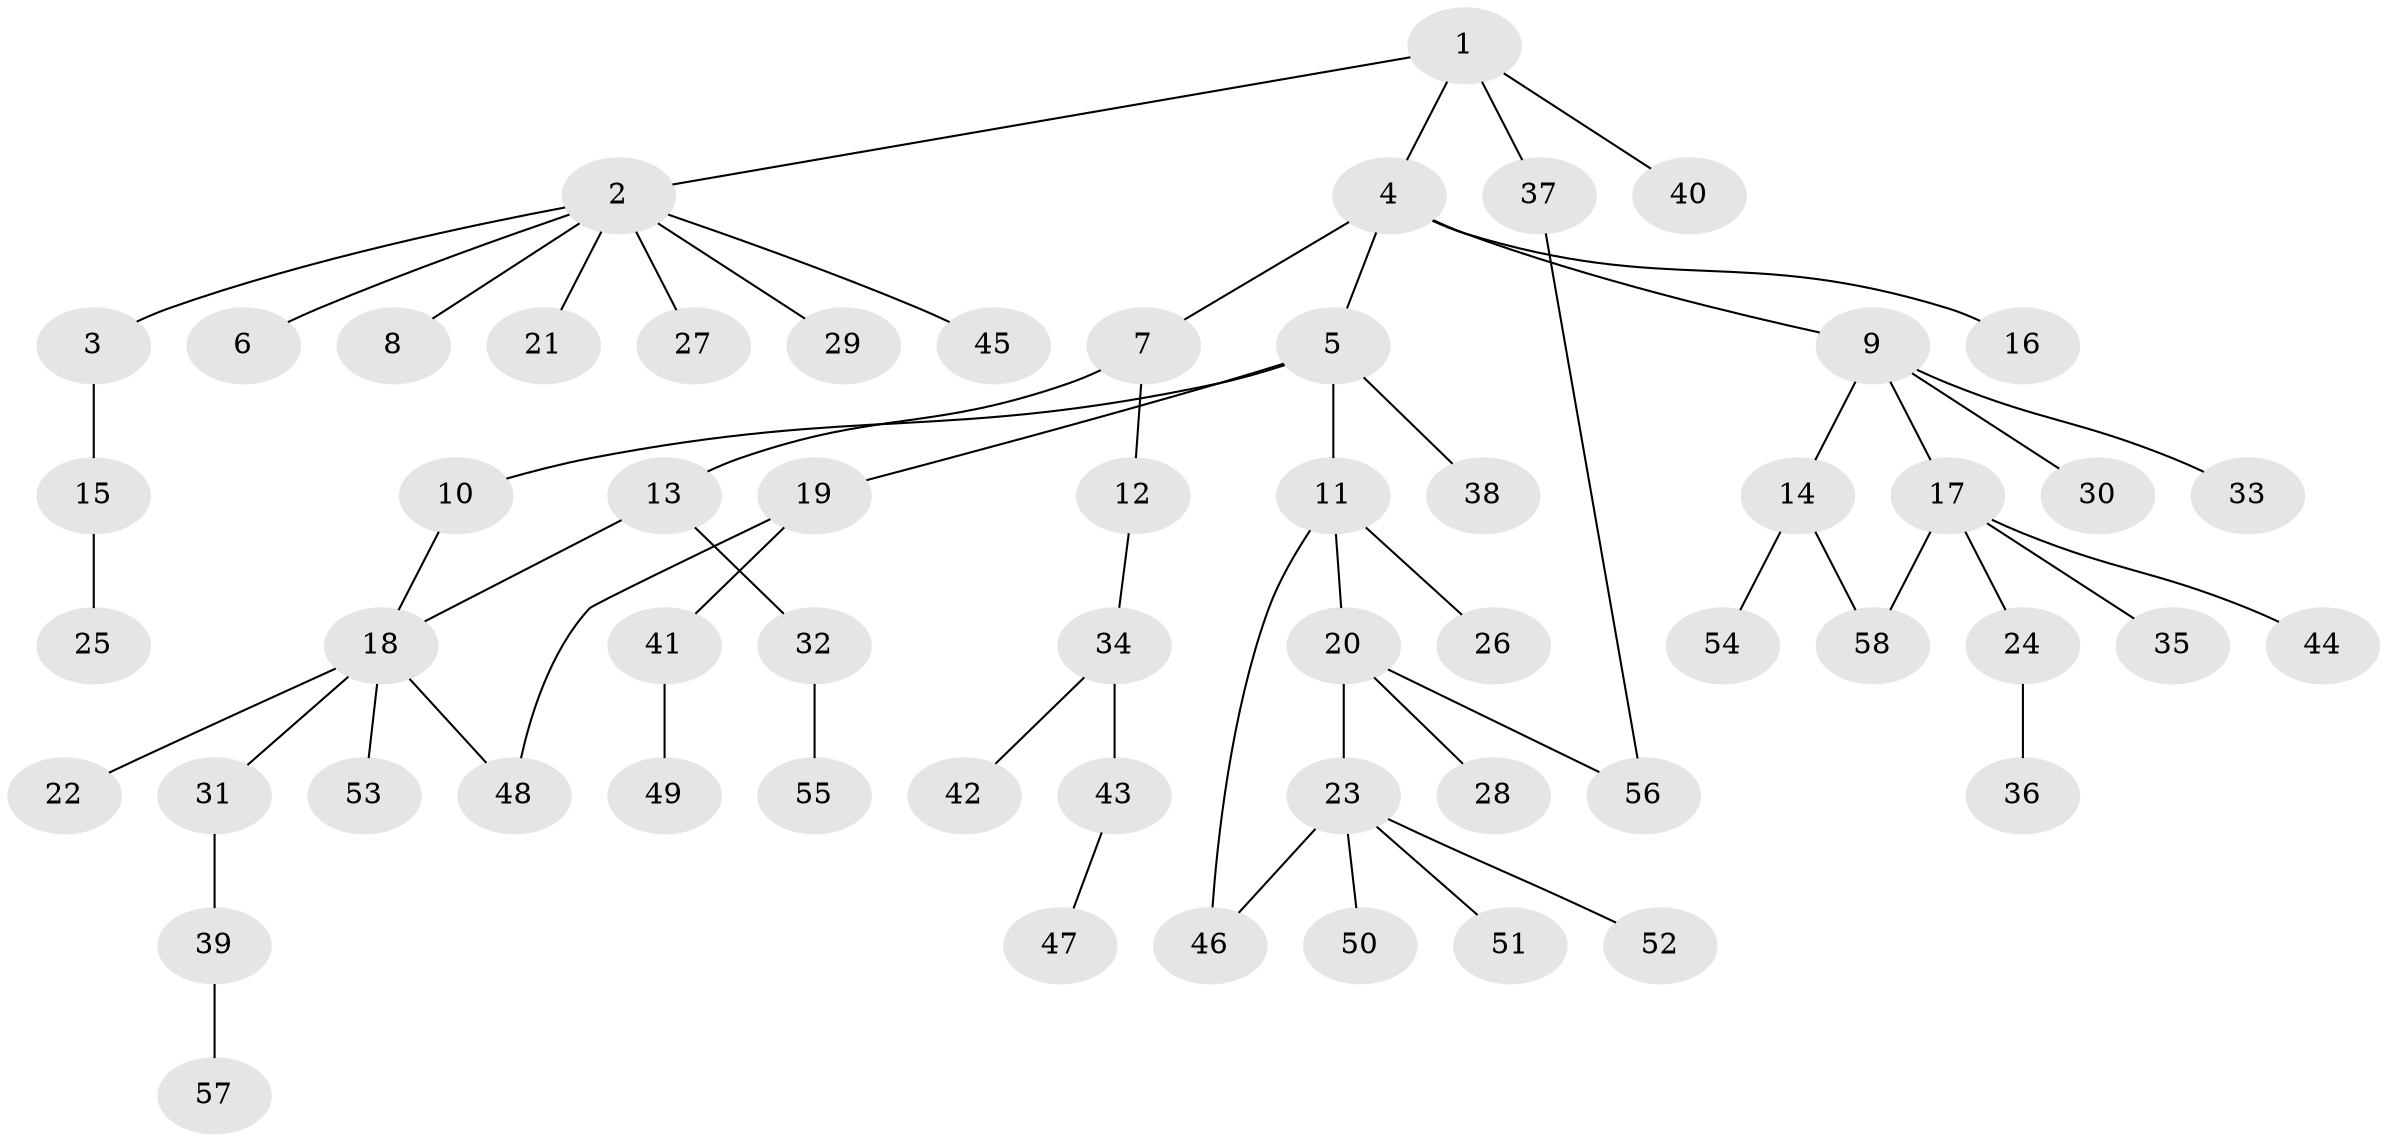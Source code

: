 // Generated by graph-tools (version 1.1) at 2025/42/03/09/25 04:42:54]
// undirected, 58 vertices, 62 edges
graph export_dot {
graph [start="1"]
  node [color=gray90,style=filled];
  1;
  2;
  3;
  4;
  5;
  6;
  7;
  8;
  9;
  10;
  11;
  12;
  13;
  14;
  15;
  16;
  17;
  18;
  19;
  20;
  21;
  22;
  23;
  24;
  25;
  26;
  27;
  28;
  29;
  30;
  31;
  32;
  33;
  34;
  35;
  36;
  37;
  38;
  39;
  40;
  41;
  42;
  43;
  44;
  45;
  46;
  47;
  48;
  49;
  50;
  51;
  52;
  53;
  54;
  55;
  56;
  57;
  58;
  1 -- 2;
  1 -- 4;
  1 -- 37;
  1 -- 40;
  2 -- 3;
  2 -- 6;
  2 -- 8;
  2 -- 21;
  2 -- 27;
  2 -- 29;
  2 -- 45;
  3 -- 15;
  4 -- 5;
  4 -- 7;
  4 -- 9;
  4 -- 16;
  5 -- 10;
  5 -- 11;
  5 -- 19;
  5 -- 38;
  7 -- 12;
  7 -- 13;
  9 -- 14;
  9 -- 17;
  9 -- 30;
  9 -- 33;
  10 -- 18;
  11 -- 20;
  11 -- 26;
  11 -- 46;
  12 -- 34;
  13 -- 18;
  13 -- 32;
  14 -- 54;
  14 -- 58;
  15 -- 25;
  17 -- 24;
  17 -- 35;
  17 -- 44;
  17 -- 58;
  18 -- 22;
  18 -- 31;
  18 -- 48;
  18 -- 53;
  19 -- 41;
  19 -- 48;
  20 -- 23;
  20 -- 28;
  20 -- 56;
  23 -- 46;
  23 -- 50;
  23 -- 51;
  23 -- 52;
  24 -- 36;
  31 -- 39;
  32 -- 55;
  34 -- 42;
  34 -- 43;
  37 -- 56;
  39 -- 57;
  41 -- 49;
  43 -- 47;
}
